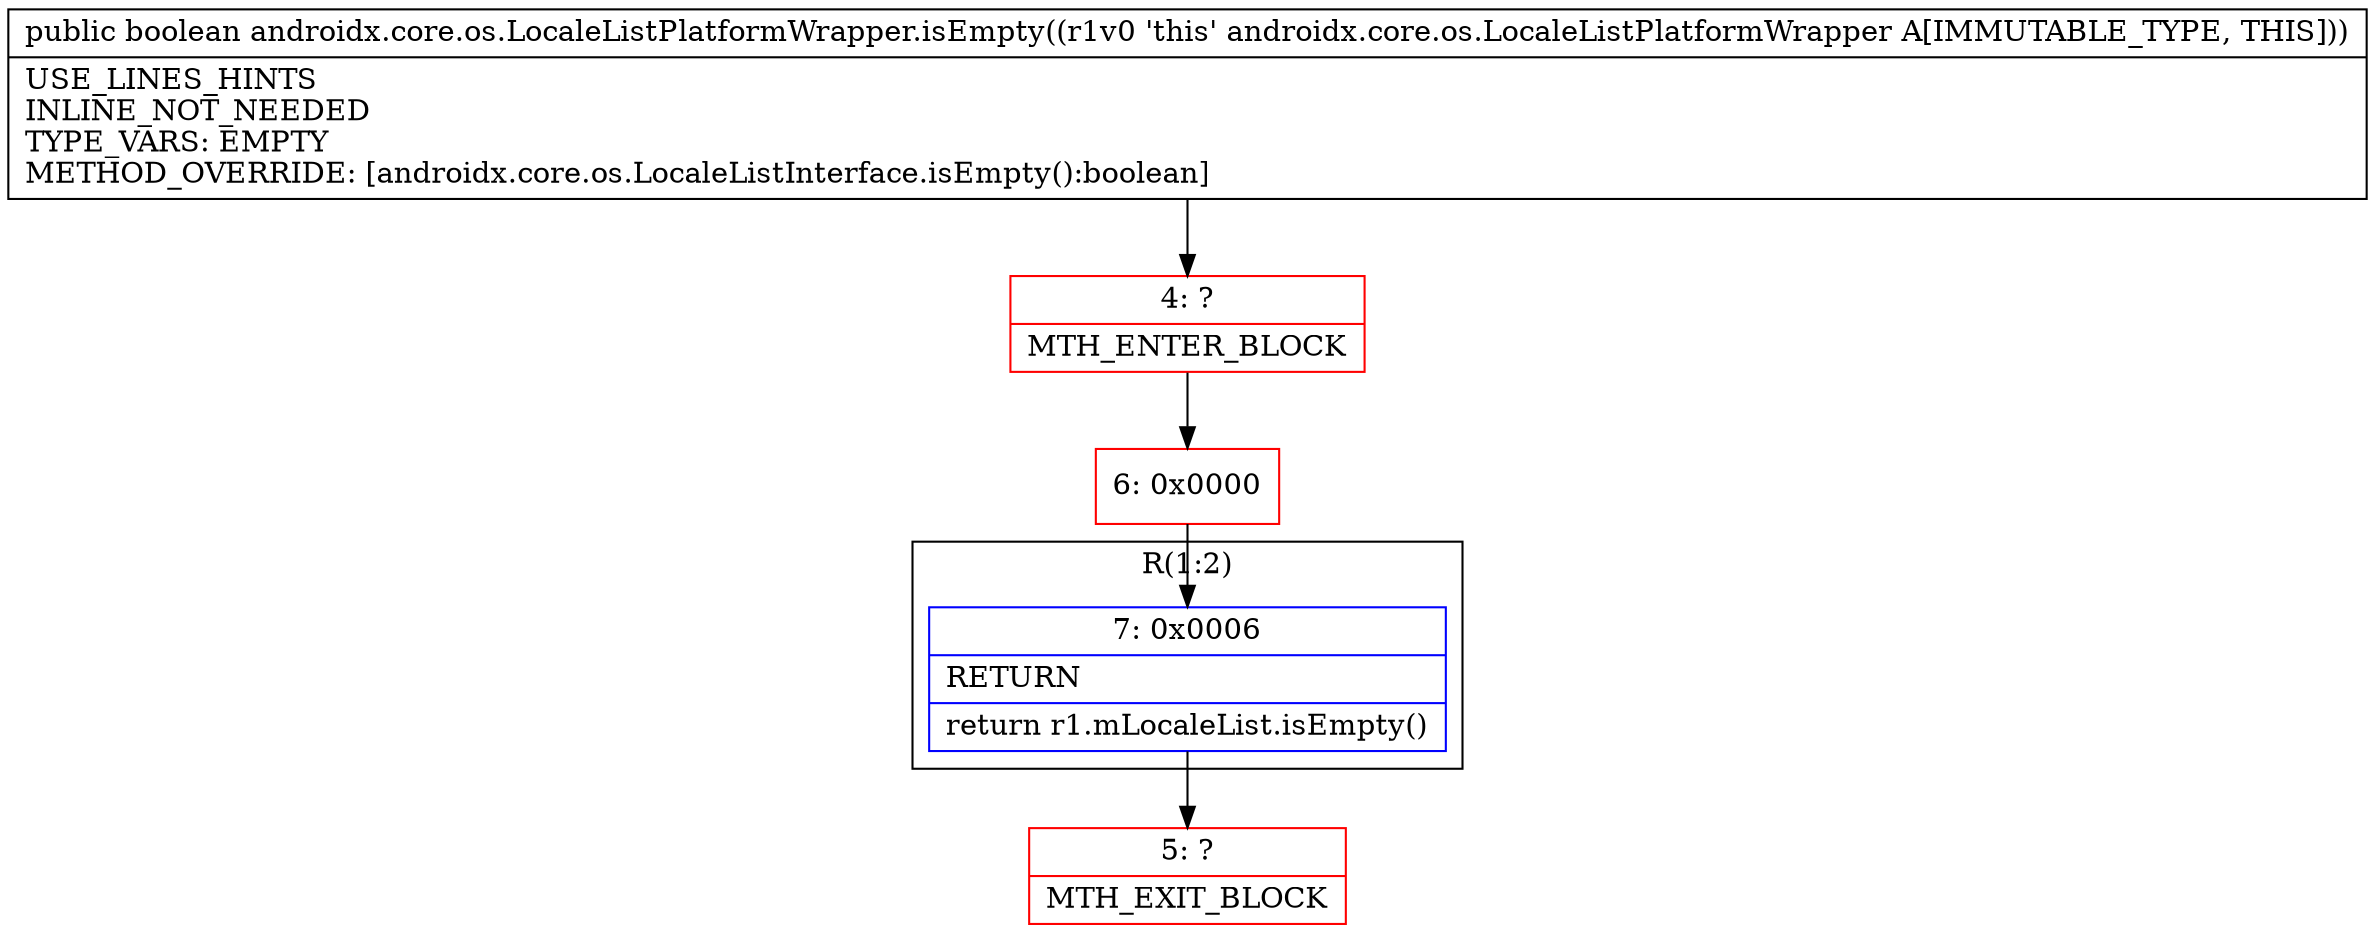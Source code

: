 digraph "CFG forandroidx.core.os.LocaleListPlatformWrapper.isEmpty()Z" {
subgraph cluster_Region_1504131178 {
label = "R(1:2)";
node [shape=record,color=blue];
Node_7 [shape=record,label="{7\:\ 0x0006|RETURN\l|return r1.mLocaleList.isEmpty()\l}"];
}
Node_4 [shape=record,color=red,label="{4\:\ ?|MTH_ENTER_BLOCK\l}"];
Node_6 [shape=record,color=red,label="{6\:\ 0x0000}"];
Node_5 [shape=record,color=red,label="{5\:\ ?|MTH_EXIT_BLOCK\l}"];
MethodNode[shape=record,label="{public boolean androidx.core.os.LocaleListPlatformWrapper.isEmpty((r1v0 'this' androidx.core.os.LocaleListPlatformWrapper A[IMMUTABLE_TYPE, THIS]))  | USE_LINES_HINTS\lINLINE_NOT_NEEDED\lTYPE_VARS: EMPTY\lMETHOD_OVERRIDE: [androidx.core.os.LocaleListInterface.isEmpty():boolean]\l}"];
MethodNode -> Node_4;Node_7 -> Node_5;
Node_4 -> Node_6;
Node_6 -> Node_7;
}

